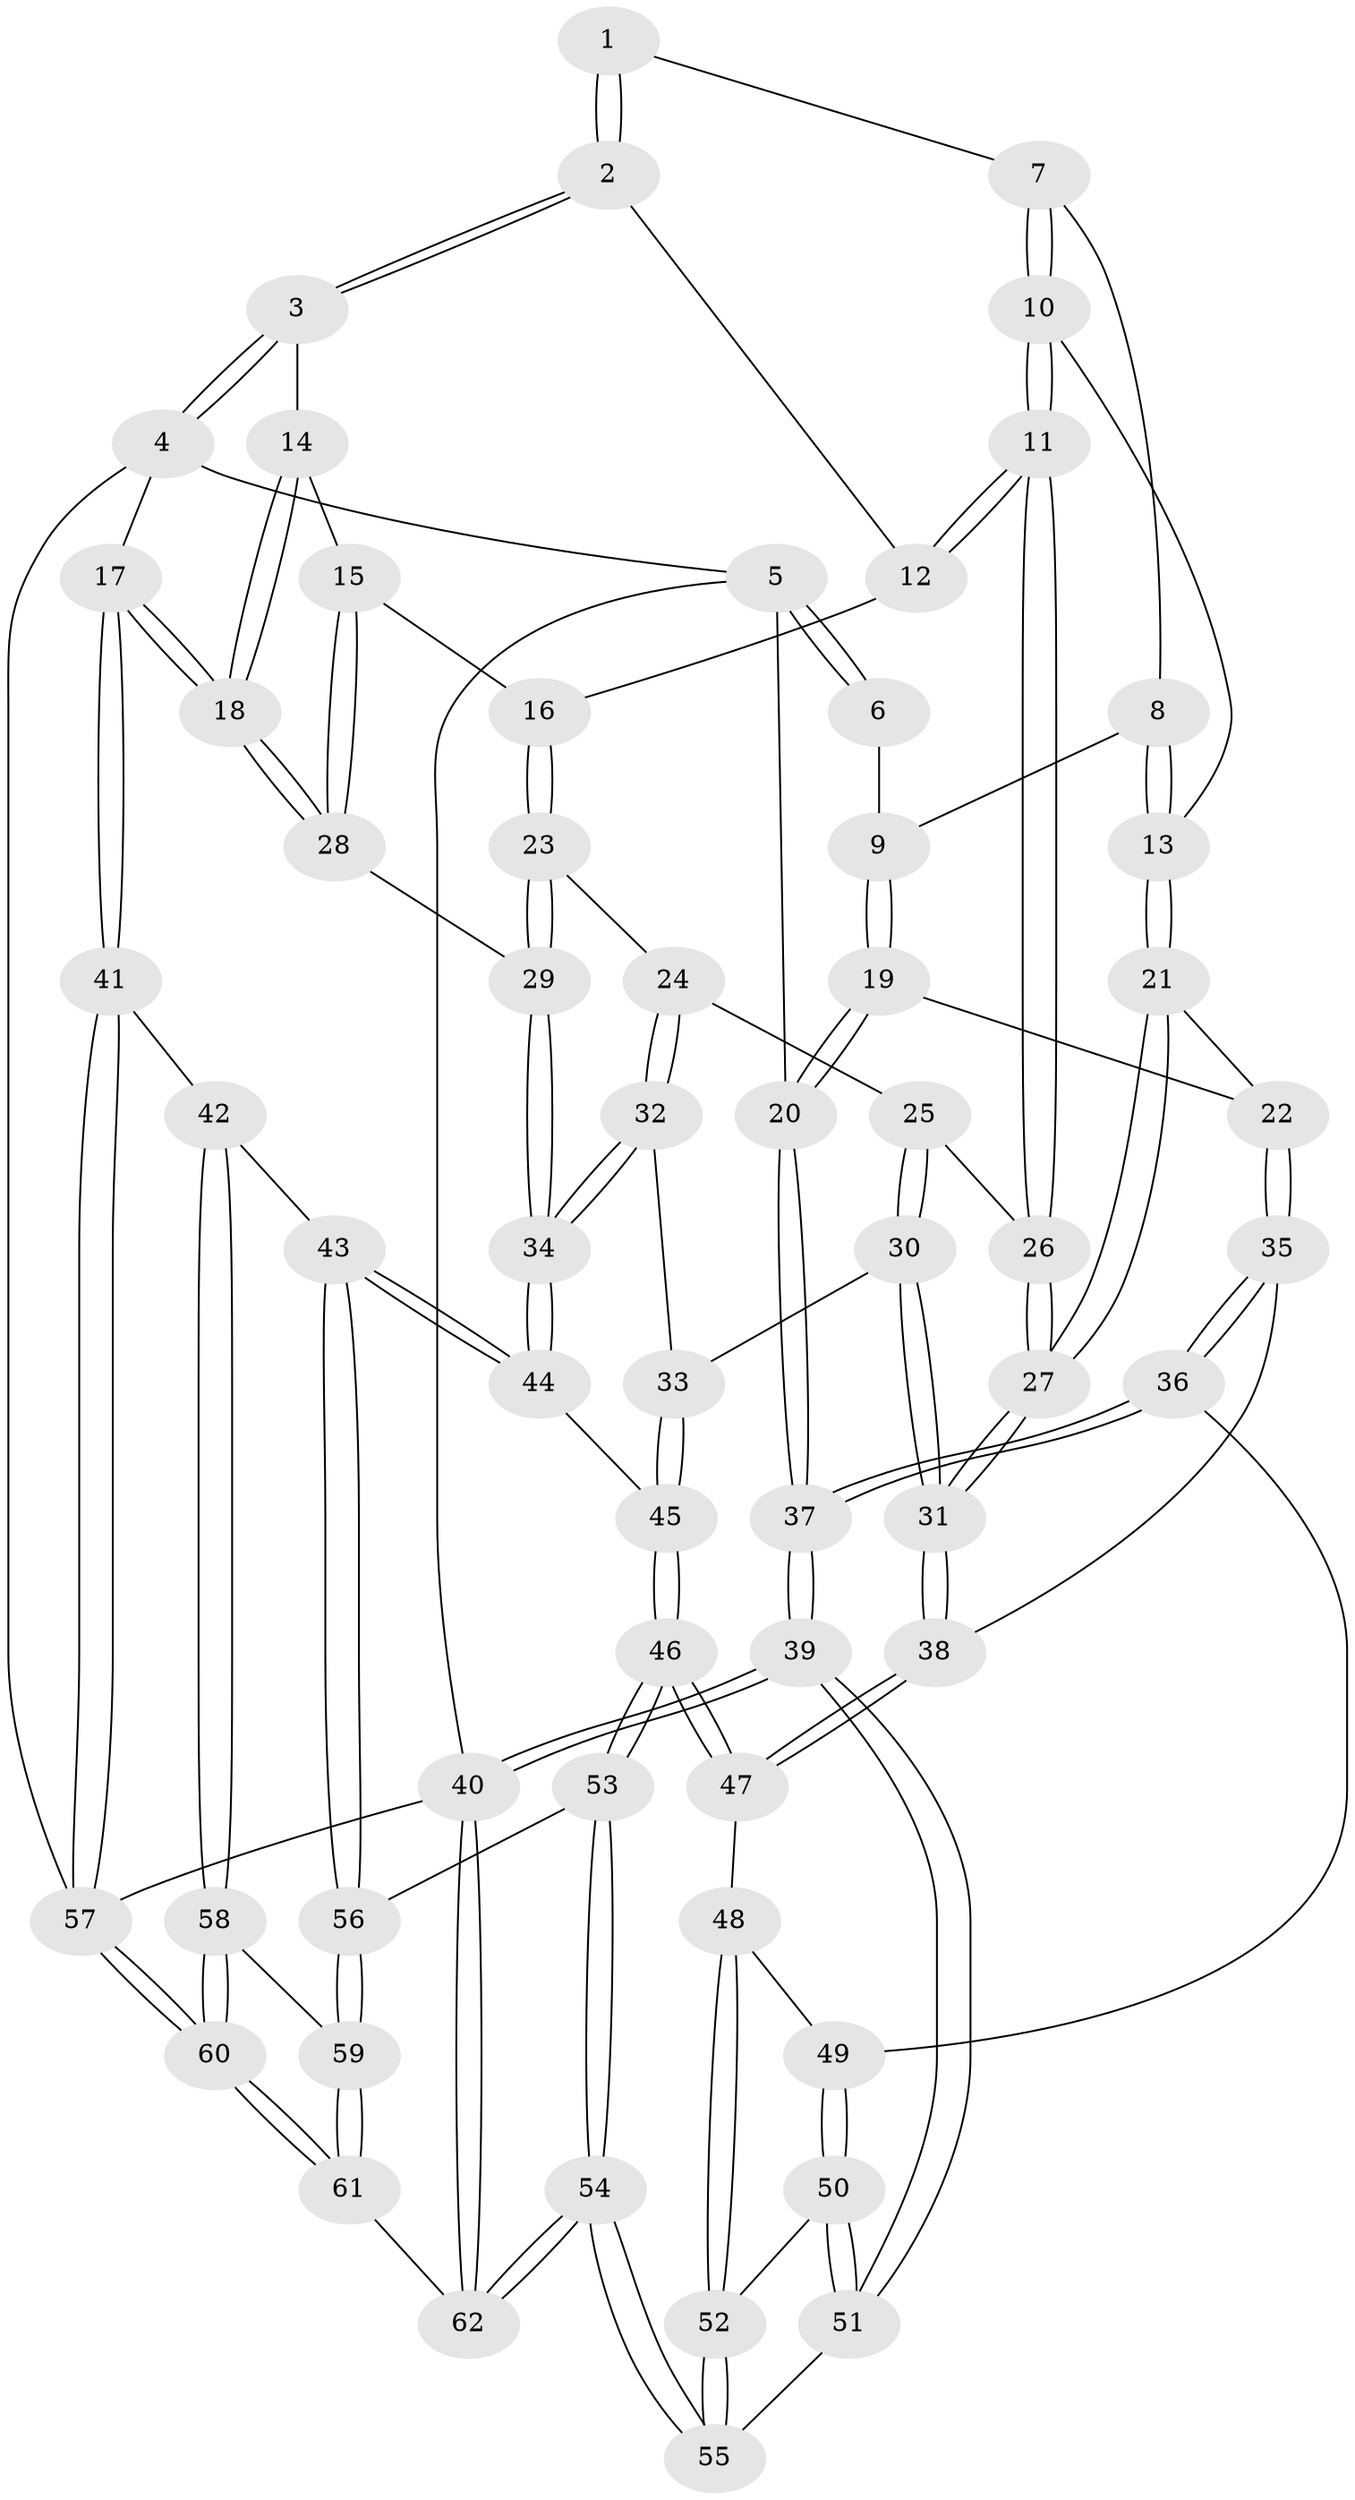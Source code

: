 // coarse degree distribution, {4: 0.5, 8: 0.041666666666666664, 3: 0.16666666666666666, 6: 0.125, 5: 0.16666666666666666}
// Generated by graph-tools (version 1.1) at 2025/21/03/04/25 18:21:25]
// undirected, 62 vertices, 152 edges
graph export_dot {
graph [start="1"]
  node [color=gray90,style=filled];
  1 [pos="+0.2793050801034002+0"];
  2 [pos="+0.5989572586876918+0"];
  3 [pos="+1+0"];
  4 [pos="+1+0"];
  5 [pos="+0+0"];
  6 [pos="+0.14788562278359557+0"];
  7 [pos="+0.30208649438451185+0.07681658082214356"];
  8 [pos="+0.22799241081414703+0.14651324090264098"];
  9 [pos="+0.17342362272114628+0.16367118384134938"];
  10 [pos="+0.4023791981766393+0.199761706316945"];
  11 [pos="+0.4515141893626241+0.19712290289353657"];
  12 [pos="+0.5766753352407371+0.0008281222913896184"];
  13 [pos="+0.37739396417084425+0.2131889435600032"];
  14 [pos="+0.8872352653203206+0.1083631982302217"];
  15 [pos="+0.7742505245199496+0.25020960812869486"];
  16 [pos="+0.6873129227175347+0.19756048456348577"];
  17 [pos="+1+0.47337571656802874"];
  18 [pos="+1+0.4164590991184264"];
  19 [pos="+0.14343504066096344+0.2135850438925139"];
  20 [pos="+0+0.06457981015077309"];
  21 [pos="+0.26858983596306+0.30950568547051455"];
  22 [pos="+0.179107244177244+0.29676104333945147"];
  23 [pos="+0.5588936772363026+0.31439927478883495"];
  24 [pos="+0.5555317034914272+0.31382227187847506"];
  25 [pos="+0.5132637708302827+0.28295323271752115"];
  26 [pos="+0.47856009731916777+0.25005757968450315"];
  27 [pos="+0.3567439438871036+0.44870857448149404"];
  28 [pos="+0.7920271916790362+0.3468440770146839"];
  29 [pos="+0.6990968881333701+0.4194110197819711"];
  30 [pos="+0.4169276202747179+0.4653612995831565"];
  31 [pos="+0.36026812784180223+0.463107389012458"];
  32 [pos="+0.5120114318733278+0.41435591483024004"];
  33 [pos="+0.4572221717833099+0.4721740489622022"];
  34 [pos="+0.6799373254933757+0.4848901049441158"];
  35 [pos="+0.06188733526764246+0.4636917706928649"];
  36 [pos="+0.05086045289501628+0.47237777385076113"];
  37 [pos="+0+0.4592992077539602"];
  38 [pos="+0.3497808459265152+0.47856762897272437"];
  39 [pos="+0+1"];
  40 [pos="+0+1"];
  41 [pos="+1+0.5638552971889887"];
  42 [pos="+0.7619842567005523+0.6887558820625571"];
  43 [pos="+0.7204729946258424+0.6777317380511964"];
  44 [pos="+0.6639087193627959+0.5829759564042506"];
  45 [pos="+0.5663310860650318+0.5670253185761949"];
  46 [pos="+0.40543075472566087+0.6634922657174263"];
  47 [pos="+0.32359626524203955+0.6132137224664311"];
  48 [pos="+0.30386576467636056+0.6228447189718396"];
  49 [pos="+0.06666295847541606+0.4968961266781972"];
  50 [pos="+0.1086024698018252+0.6643343679709518"];
  51 [pos="+0.08252679610288245+0.797380938891325"];
  52 [pos="+0.2946112876328616+0.6342479994305328"];
  53 [pos="+0.4512969933945709+0.7792171105191318"];
  54 [pos="+0.378099849197446+0.9194994784026223"];
  55 [pos="+0.234158452983227+0.7917577134094411"];
  56 [pos="+0.6560869784383646+0.7385382800516647"];
  57 [pos="+1+1"];
  58 [pos="+0.8634732591504288+0.9652827483914244"];
  59 [pos="+0.6187043897941467+0.921435834961294"];
  60 [pos="+1+1"];
  61 [pos="+0.45642563660181235+1"];
  62 [pos="+0.40060798970357747+1"];
  1 -- 2;
  1 -- 2;
  1 -- 7;
  2 -- 3;
  2 -- 3;
  2 -- 12;
  3 -- 4;
  3 -- 4;
  3 -- 14;
  4 -- 5;
  4 -- 17;
  4 -- 57;
  5 -- 6;
  5 -- 6;
  5 -- 20;
  5 -- 40;
  6 -- 9;
  7 -- 8;
  7 -- 10;
  7 -- 10;
  8 -- 9;
  8 -- 13;
  8 -- 13;
  9 -- 19;
  9 -- 19;
  10 -- 11;
  10 -- 11;
  10 -- 13;
  11 -- 12;
  11 -- 12;
  11 -- 26;
  11 -- 26;
  12 -- 16;
  13 -- 21;
  13 -- 21;
  14 -- 15;
  14 -- 18;
  14 -- 18;
  15 -- 16;
  15 -- 28;
  15 -- 28;
  16 -- 23;
  16 -- 23;
  17 -- 18;
  17 -- 18;
  17 -- 41;
  17 -- 41;
  18 -- 28;
  18 -- 28;
  19 -- 20;
  19 -- 20;
  19 -- 22;
  20 -- 37;
  20 -- 37;
  21 -- 22;
  21 -- 27;
  21 -- 27;
  22 -- 35;
  22 -- 35;
  23 -- 24;
  23 -- 29;
  23 -- 29;
  24 -- 25;
  24 -- 32;
  24 -- 32;
  25 -- 26;
  25 -- 30;
  25 -- 30;
  26 -- 27;
  26 -- 27;
  27 -- 31;
  27 -- 31;
  28 -- 29;
  29 -- 34;
  29 -- 34;
  30 -- 31;
  30 -- 31;
  30 -- 33;
  31 -- 38;
  31 -- 38;
  32 -- 33;
  32 -- 34;
  32 -- 34;
  33 -- 45;
  33 -- 45;
  34 -- 44;
  34 -- 44;
  35 -- 36;
  35 -- 36;
  35 -- 38;
  36 -- 37;
  36 -- 37;
  36 -- 49;
  37 -- 39;
  37 -- 39;
  38 -- 47;
  38 -- 47;
  39 -- 40;
  39 -- 40;
  39 -- 51;
  39 -- 51;
  40 -- 62;
  40 -- 62;
  40 -- 57;
  41 -- 42;
  41 -- 57;
  41 -- 57;
  42 -- 43;
  42 -- 58;
  42 -- 58;
  43 -- 44;
  43 -- 44;
  43 -- 56;
  43 -- 56;
  44 -- 45;
  45 -- 46;
  45 -- 46;
  46 -- 47;
  46 -- 47;
  46 -- 53;
  46 -- 53;
  47 -- 48;
  48 -- 49;
  48 -- 52;
  48 -- 52;
  49 -- 50;
  49 -- 50;
  50 -- 51;
  50 -- 51;
  50 -- 52;
  51 -- 55;
  52 -- 55;
  52 -- 55;
  53 -- 54;
  53 -- 54;
  53 -- 56;
  54 -- 55;
  54 -- 55;
  54 -- 62;
  54 -- 62;
  56 -- 59;
  56 -- 59;
  57 -- 60;
  57 -- 60;
  58 -- 59;
  58 -- 60;
  58 -- 60;
  59 -- 61;
  59 -- 61;
  60 -- 61;
  60 -- 61;
  61 -- 62;
}
